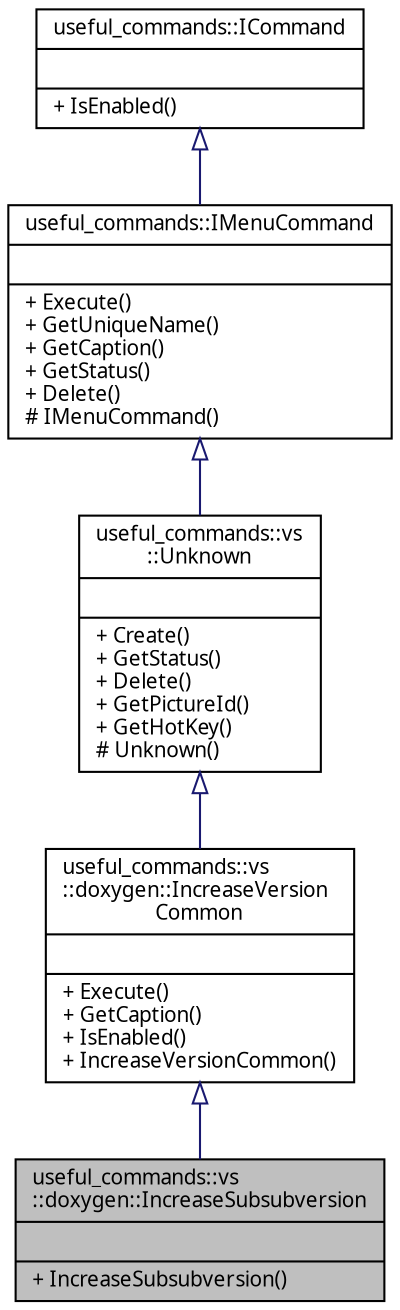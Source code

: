 digraph "useful_commands::vs::doxygen::IncreaseSubsubversion"
{
 // INTERACTIVE_SVG=YES
  edge [fontname="Verdana",fontsize="10",labelfontname="Verdana",labelfontsize="10"];
  node [fontname="Verdana",fontsize="10",shape=record];
  Node1 [label="{useful_commands::vs\l::doxygen::IncreaseSubsubversion\n||+ IncreaseSubsubversion()\l}",height=0.2,width=0.4,color="black", fillcolor="grey75", style="filled", fontcolor="black"];
  Node2 -> Node1 [dir="back",color="midnightblue",fontsize="10",style="solid",arrowtail="onormal",fontname="Verdana"];
  Node2 [label="{useful_commands::vs\l::doxygen::IncreaseVersion\lCommon\n||+ Execute()\l+ GetCaption()\l+ IsEnabled()\l+ IncreaseVersionCommon()\l}",height=0.2,width=0.4,color="black", fillcolor="white", style="filled",URL="$classuseful__commands_1_1vs_1_1doxygen_1_1_increase_version_common.html",tooltip="Класс входит в Проект UsefulCommands   Базовый класс команд увеличения номера версии класса..."];
  Node3 -> Node2 [dir="back",color="midnightblue",fontsize="10",style="solid",arrowtail="onormal",fontname="Verdana"];
  Node3 [label="{useful_commands::vs\l::Unknown\n||+ Create()\l+ GetStatus()\l+ Delete()\l+ GetPictureId()\l+ GetHotKey()\l# Unknown()\l}",height=0.2,width=0.4,color="black", fillcolor="white", style="filled",URL="$classuseful__commands_1_1vs_1_1_unknown.html",tooltip="Класс входит в Проект UsefulCommands   Базовый класс команд, которые будут выполняться в VisualStudio..."];
  Node4 -> Node3 [dir="back",color="midnightblue",fontsize="10",style="solid",arrowtail="onormal",fontname="Verdana"];
  Node4 [label="{useful_commands::IMenuCommand\n||+ Execute()\l+ GetUniqueName()\l+ GetCaption()\l+ GetStatus()\l+ Delete()\l# IMenuCommand()\l}",height=0.2,width=0.4,color="black", fillcolor="white", style="filled",URL="$classuseful__commands_1_1_i_menu_command.html",tooltip="Класс входит в Проект UsefulCommands   Базовый класс всех команд, которые будут исполнятся при выборе..."];
  Node5 -> Node4 [dir="back",color="midnightblue",fontsize="10",style="solid",arrowtail="onormal",fontname="Verdana"];
  Node5 [label="{useful_commands::ICommand\n||+ IsEnabled()\l}",height=0.2,width=0.4,color="black", fillcolor="white", style="filled",URL="$classuseful__commands_1_1_i_command.html",tooltip="Класс входит в Проект UsefulCommands   Базовый класс всех команд раздела. "];
}
